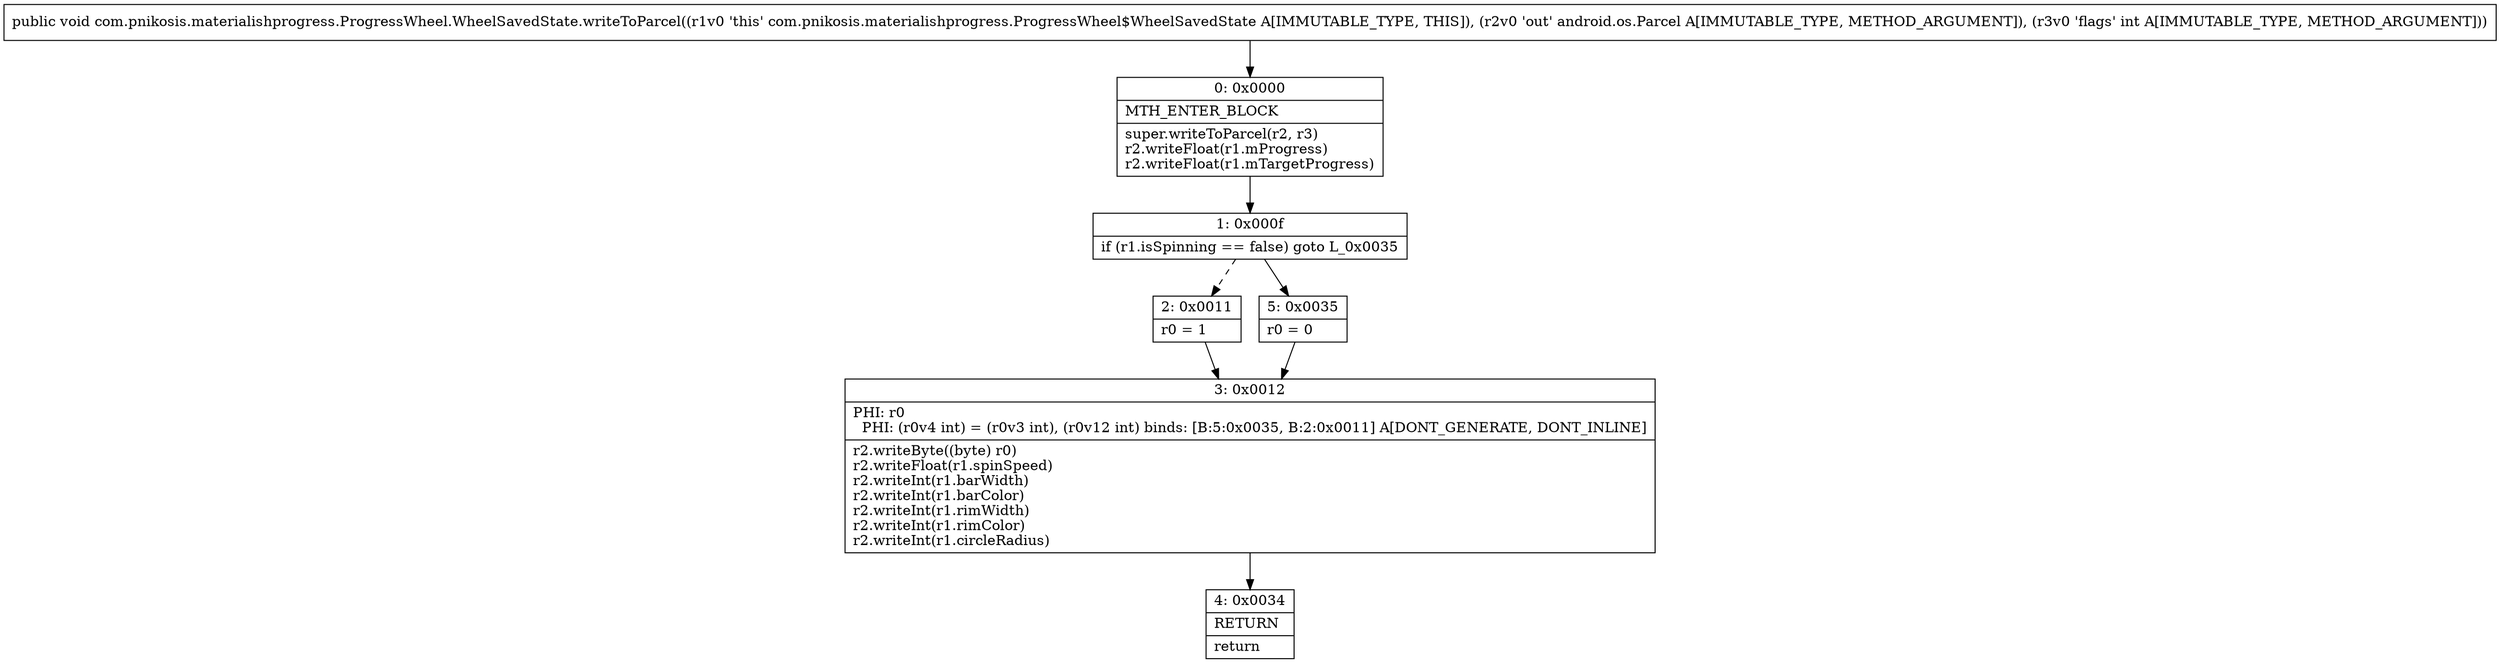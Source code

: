 digraph "CFG forcom.pnikosis.materialishprogress.ProgressWheel.WheelSavedState.writeToParcel(Landroid\/os\/Parcel;I)V" {
Node_0 [shape=record,label="{0\:\ 0x0000|MTH_ENTER_BLOCK\l|super.writeToParcel(r2, r3)\lr2.writeFloat(r1.mProgress)\lr2.writeFloat(r1.mTargetProgress)\l}"];
Node_1 [shape=record,label="{1\:\ 0x000f|if (r1.isSpinning == false) goto L_0x0035\l}"];
Node_2 [shape=record,label="{2\:\ 0x0011|r0 = 1\l}"];
Node_3 [shape=record,label="{3\:\ 0x0012|PHI: r0 \l  PHI: (r0v4 int) = (r0v3 int), (r0v12 int) binds: [B:5:0x0035, B:2:0x0011] A[DONT_GENERATE, DONT_INLINE]\l|r2.writeByte((byte) r0)\lr2.writeFloat(r1.spinSpeed)\lr2.writeInt(r1.barWidth)\lr2.writeInt(r1.barColor)\lr2.writeInt(r1.rimWidth)\lr2.writeInt(r1.rimColor)\lr2.writeInt(r1.circleRadius)\l}"];
Node_4 [shape=record,label="{4\:\ 0x0034|RETURN\l|return\l}"];
Node_5 [shape=record,label="{5\:\ 0x0035|r0 = 0\l}"];
MethodNode[shape=record,label="{public void com.pnikosis.materialishprogress.ProgressWheel.WheelSavedState.writeToParcel((r1v0 'this' com.pnikosis.materialishprogress.ProgressWheel$WheelSavedState A[IMMUTABLE_TYPE, THIS]), (r2v0 'out' android.os.Parcel A[IMMUTABLE_TYPE, METHOD_ARGUMENT]), (r3v0 'flags' int A[IMMUTABLE_TYPE, METHOD_ARGUMENT])) }"];
MethodNode -> Node_0;
Node_0 -> Node_1;
Node_1 -> Node_2[style=dashed];
Node_1 -> Node_5;
Node_2 -> Node_3;
Node_3 -> Node_4;
Node_5 -> Node_3;
}

